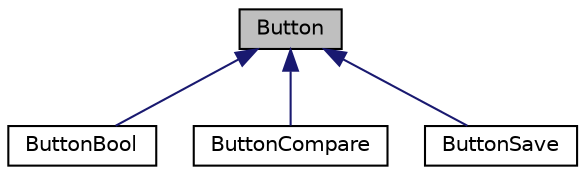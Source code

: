 digraph "Button"
{
 // LATEX_PDF_SIZE
  edge [fontname="Helvetica",fontsize="10",labelfontname="Helvetica",labelfontsize="10"];
  node [fontname="Helvetica",fontsize="10",shape=record];
  Node1 [label="Button",height=0.2,width=0.4,color="black", fillcolor="grey75", style="filled", fontcolor="black",tooltip=" "];
  Node1 -> Node2 [dir="back",color="midnightblue",fontsize="10",style="solid",fontname="Helvetica"];
  Node2 [label="ButtonBool",height=0.2,width=0.4,color="black", fillcolor="white", style="filled",URL="$classButtonBool.html",tooltip=" "];
  Node1 -> Node3 [dir="back",color="midnightblue",fontsize="10",style="solid",fontname="Helvetica"];
  Node3 [label="ButtonCompare",height=0.2,width=0.4,color="black", fillcolor="white", style="filled",URL="$classButtonCompare.html",tooltip=" "];
  Node1 -> Node4 [dir="back",color="midnightblue",fontsize="10",style="solid",fontname="Helvetica"];
  Node4 [label="ButtonSave",height=0.2,width=0.4,color="black", fillcolor="white", style="filled",URL="$classButtonSave.html",tooltip=" "];
}
